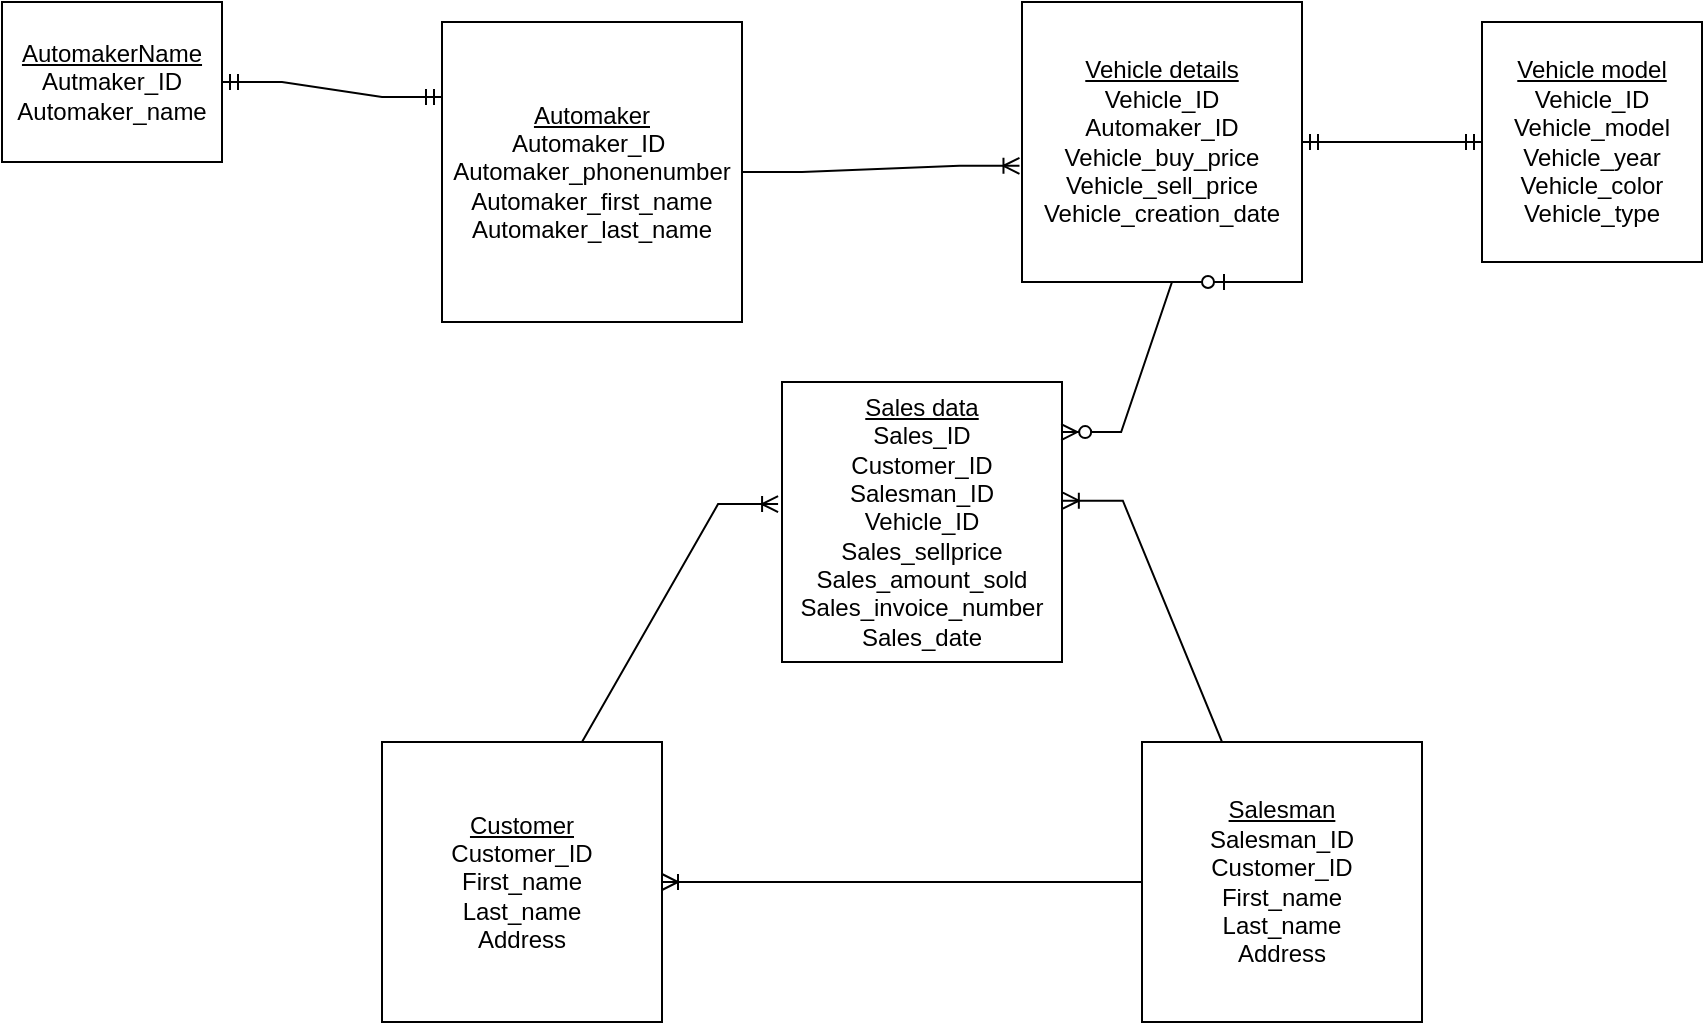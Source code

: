 <mxfile version="21.1.5" type="github">
  <diagram name="Page-1" id="Mq6K6TAWMFtzzGSkO2i6">
    <mxGraphModel dx="2062" dy="636" grid="1" gridSize="10" guides="1" tooltips="1" connect="1" arrows="1" fold="1" page="1" pageScale="1" pageWidth="827" pageHeight="1169" math="0" shadow="0">
      <root>
        <mxCell id="0" />
        <mxCell id="1" parent="0" />
        <mxCell id="FF9HD_jjA8pSkZ4gVc-V-1" value="&lt;u&gt;Automaker&lt;/u&gt;&lt;br&gt;Automaker_ID&amp;nbsp;&lt;br&gt;Automaker_phonenumber&lt;br&gt;Automaker_first_name&lt;br&gt;Automaker_last_name" style="whiteSpace=wrap;html=1;aspect=fixed;" parent="1" vertex="1">
          <mxGeometry x="-30" y="70" width="150" height="150" as="geometry" />
        </mxCell>
        <mxCell id="FF9HD_jjA8pSkZ4gVc-V-2" value="&lt;font style=&quot;font-size: 12px;&quot;&gt;&lt;u&gt;Vehicle details&lt;/u&gt;&lt;br&gt;Vehicle_ID&lt;br&gt;Automaker_ID&lt;br&gt;Vehicle_buy_price&lt;br&gt;Vehicle_sell_price&lt;br&gt;Vehicle_creation_date&lt;br&gt;&lt;/font&gt;" style="whiteSpace=wrap;html=1;aspect=fixed;" parent="1" vertex="1">
          <mxGeometry x="260" y="60" width="140" height="140" as="geometry" />
        </mxCell>
        <mxCell id="FF9HD_jjA8pSkZ4gVc-V-3" value="&lt;u&gt;Customer&lt;/u&gt;&lt;br&gt;Customer_ID&lt;br&gt;First_name&lt;br&gt;Last_name&lt;br&gt;Address" style="whiteSpace=wrap;html=1;aspect=fixed;" parent="1" vertex="1">
          <mxGeometry x="-60" y="430" width="140" height="140" as="geometry" />
        </mxCell>
        <mxCell id="FF9HD_jjA8pSkZ4gVc-V-4" value="&lt;u&gt;Sales data&lt;/u&gt;&lt;br&gt;Sales_ID&lt;br&gt;Customer_ID&lt;br&gt;Salesman_ID&lt;br&gt;Vehicle_ID&lt;br&gt;Sales_sellprice&lt;br&gt;Sales_amount_sold&lt;br&gt;Sales_invoice_number&lt;br&gt;Sales_date" style="whiteSpace=wrap;html=1;aspect=fixed;" parent="1" vertex="1">
          <mxGeometry x="140" y="250" width="140" height="140" as="geometry" />
        </mxCell>
        <mxCell id="FF9HD_jjA8pSkZ4gVc-V-5" value="&lt;u style=&quot;border-color: var(--border-color);&quot;&gt;Salesman&lt;/u&gt;&lt;br style=&quot;border-color: var(--border-color);&quot;&gt;Salesman_ID&lt;br&gt;Customer_ID&lt;br style=&quot;border-color: var(--border-color);&quot;&gt;First_name&lt;br style=&quot;border-color: var(--border-color);&quot;&gt;Last_name&lt;br style=&quot;border-color: var(--border-color);&quot;&gt;Address" style="whiteSpace=wrap;html=1;aspect=fixed;" parent="1" vertex="1">
          <mxGeometry x="320" y="430" width="140" height="140" as="geometry" />
        </mxCell>
        <mxCell id="FF9HD_jjA8pSkZ4gVc-V-6" value="" style="edgeStyle=entityRelationEdgeStyle;fontSize=12;html=1;endArrow=ERoneToMany;rounded=0;entryX=-0.009;entryY=0.585;entryDx=0;entryDy=0;entryPerimeter=0;exitX=1;exitY=0.5;exitDx=0;exitDy=0;" parent="1" source="FF9HD_jjA8pSkZ4gVc-V-1" target="FF9HD_jjA8pSkZ4gVc-V-2" edge="1">
          <mxGeometry width="100" height="100" relative="1" as="geometry">
            <mxPoint x="-80" y="148" as="sourcePoint" />
            <mxPoint x="10" y="180" as="targetPoint" />
          </mxGeometry>
        </mxCell>
        <mxCell id="FF9HD_jjA8pSkZ4gVc-V-7" value="" style="edgeStyle=entityRelationEdgeStyle;fontSize=12;html=1;endArrow=ERoneToMany;rounded=0;exitX=0;exitY=0.5;exitDx=0;exitDy=0;entryX=1;entryY=0.5;entryDx=0;entryDy=0;" parent="1" source="FF9HD_jjA8pSkZ4gVc-V-5" target="FF9HD_jjA8pSkZ4gVc-V-3" edge="1">
          <mxGeometry width="100" height="100" relative="1" as="geometry">
            <mxPoint x="450" y="350" as="sourcePoint" />
            <mxPoint x="490" y="370" as="targetPoint" />
          </mxGeometry>
        </mxCell>
        <mxCell id="FF9HD_jjA8pSkZ4gVc-V-10" value="" style="edgeStyle=entityRelationEdgeStyle;fontSize=12;html=1;endArrow=ERoneToMany;rounded=0;entryX=-0.014;entryY=0.436;entryDx=0;entryDy=0;exitX=0.5;exitY=0;exitDx=0;exitDy=0;entryPerimeter=0;" parent="1" source="FF9HD_jjA8pSkZ4gVc-V-3" target="FF9HD_jjA8pSkZ4gVc-V-4" edge="1">
          <mxGeometry width="100" height="100" relative="1" as="geometry">
            <mxPoint x="20" y="410" as="sourcePoint" />
            <mxPoint x="-190" y="310" as="targetPoint" />
          </mxGeometry>
        </mxCell>
        <mxCell id="FF9HD_jjA8pSkZ4gVc-V-11" value="" style="edgeStyle=entityRelationEdgeStyle;fontSize=12;html=1;endArrow=ERoneToMany;rounded=0;exitX=0.5;exitY=0;exitDx=0;exitDy=0;entryX=1.003;entryY=0.424;entryDx=0;entryDy=0;entryPerimeter=0;" parent="1" source="FF9HD_jjA8pSkZ4gVc-V-5" target="FF9HD_jjA8pSkZ4gVc-V-4" edge="1">
          <mxGeometry width="100" height="100" relative="1" as="geometry">
            <mxPoint x="570" y="340" as="sourcePoint" />
            <mxPoint x="330" y="340" as="targetPoint" />
          </mxGeometry>
        </mxCell>
        <mxCell id="FF9HD_jjA8pSkZ4gVc-V-14" value="" style="edgeStyle=entityRelationEdgeStyle;fontSize=12;html=1;endArrow=ERzeroToMany;startArrow=ERzeroToOne;rounded=0;entryX=0.997;entryY=0.179;entryDx=0;entryDy=0;entryPerimeter=0;exitX=0.75;exitY=1;exitDx=0;exitDy=0;" parent="1" source="FF9HD_jjA8pSkZ4gVc-V-2" target="FF9HD_jjA8pSkZ4gVc-V-4" edge="1">
          <mxGeometry width="100" height="100" relative="1" as="geometry">
            <mxPoint x="390" y="200" as="sourcePoint" />
            <mxPoint x="220" y="240" as="targetPoint" />
          </mxGeometry>
        </mxCell>
        <mxCell id="JoafArWiacuiSdNBPHYG-1" value="&lt;u&gt;AutomakerName&lt;br&gt;&lt;/u&gt;Autmaker_ID&lt;br&gt;Automaker_name" style="rounded=0;whiteSpace=wrap;html=1;" vertex="1" parent="1">
          <mxGeometry x="-250" y="60" width="110" height="80" as="geometry" />
        </mxCell>
        <mxCell id="JoafArWiacuiSdNBPHYG-2" value="" style="edgeStyle=entityRelationEdgeStyle;fontSize=12;html=1;endArrow=ERmandOne;startArrow=ERmandOne;rounded=0;exitX=1;exitY=0.5;exitDx=0;exitDy=0;entryX=0;entryY=0.25;entryDx=0;entryDy=0;" edge="1" parent="1" source="JoafArWiacuiSdNBPHYG-1" target="FF9HD_jjA8pSkZ4gVc-V-1">
          <mxGeometry width="100" height="100" relative="1" as="geometry">
            <mxPoint x="-270" y="320" as="sourcePoint" />
            <mxPoint x="-170" y="220" as="targetPoint" />
          </mxGeometry>
        </mxCell>
        <mxCell id="JoafArWiacuiSdNBPHYG-3" value="&lt;u&gt;Vehicle model&lt;/u&gt;&lt;br&gt;Vehicle_ID&lt;br&gt;Vehicle_model&lt;br&gt;Vehicle_year&lt;br&gt;Vehicle_color&lt;br&gt;Vehicle_type" style="rounded=0;whiteSpace=wrap;html=1;" vertex="1" parent="1">
          <mxGeometry x="490" y="70" width="110" height="120" as="geometry" />
        </mxCell>
        <mxCell id="JoafArWiacuiSdNBPHYG-4" value="" style="edgeStyle=entityRelationEdgeStyle;fontSize=12;html=1;endArrow=ERmandOne;startArrow=ERmandOne;rounded=0;exitX=1;exitY=0.5;exitDx=0;exitDy=0;entryX=0;entryY=0.5;entryDx=0;entryDy=0;" edge="1" parent="1" source="FF9HD_jjA8pSkZ4gVc-V-2" target="JoafArWiacuiSdNBPHYG-3">
          <mxGeometry width="100" height="100" relative="1" as="geometry">
            <mxPoint x="430" y="305" as="sourcePoint" />
            <mxPoint x="510" y="250" as="targetPoint" />
          </mxGeometry>
        </mxCell>
      </root>
    </mxGraphModel>
  </diagram>
</mxfile>
